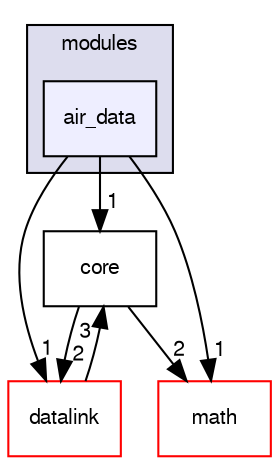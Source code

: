 digraph "sw/airborne/modules/air_data" {
  compound=true
  node [ fontsize="10", fontname="FreeSans"];
  edge [ labelfontsize="10", labelfontname="FreeSans"];
  subgraph clusterdir_c2abcdd6ccb39c3582929c0e3f5651c2 {
    graph [ bgcolor="#ddddee", pencolor="black", label="modules" fontname="FreeSans", fontsize="10", URL="dir_c2abcdd6ccb39c3582929c0e3f5651c2.html"]
  dir_7c79cf3fc55c1bc2c13c3c778f75f69a [shape=box, label="air_data", style="filled", fillcolor="#eeeeff", pencolor="black", URL="dir_7c79cf3fc55c1bc2c13c3c778f75f69a.html"];
  }
  dir_0e703de7e76e38c62de795c957434487 [shape=box label="core" URL="dir_0e703de7e76e38c62de795c957434487.html"];
  dir_164c7aa663179b26059278e7f36078da [shape=box label="datalink" fillcolor="white" style="filled" color="red" URL="dir_164c7aa663179b26059278e7f36078da.html"];
  dir_29343b6f5fcd4b75a5dfbb985ff56864 [shape=box label="math" fillcolor="white" style="filled" color="red" URL="dir_29343b6f5fcd4b75a5dfbb985ff56864.html"];
  dir_0e703de7e76e38c62de795c957434487->dir_164c7aa663179b26059278e7f36078da [headlabel="2", labeldistance=1.5 headhref="dir_000128_000034.html"];
  dir_0e703de7e76e38c62de795c957434487->dir_29343b6f5fcd4b75a5dfbb985ff56864 [headlabel="2", labeldistance=1.5 headhref="dir_000128_000105.html"];
  dir_7c79cf3fc55c1bc2c13c3c778f75f69a->dir_0e703de7e76e38c62de795c957434487 [headlabel="1", labeldistance=1.5 headhref="dir_000111_000128.html"];
  dir_7c79cf3fc55c1bc2c13c3c778f75f69a->dir_164c7aa663179b26059278e7f36078da [headlabel="1", labeldistance=1.5 headhref="dir_000111_000034.html"];
  dir_7c79cf3fc55c1bc2c13c3c778f75f69a->dir_29343b6f5fcd4b75a5dfbb985ff56864 [headlabel="1", labeldistance=1.5 headhref="dir_000111_000105.html"];
  dir_164c7aa663179b26059278e7f36078da->dir_0e703de7e76e38c62de795c957434487 [headlabel="3", labeldistance=1.5 headhref="dir_000034_000128.html"];
}
